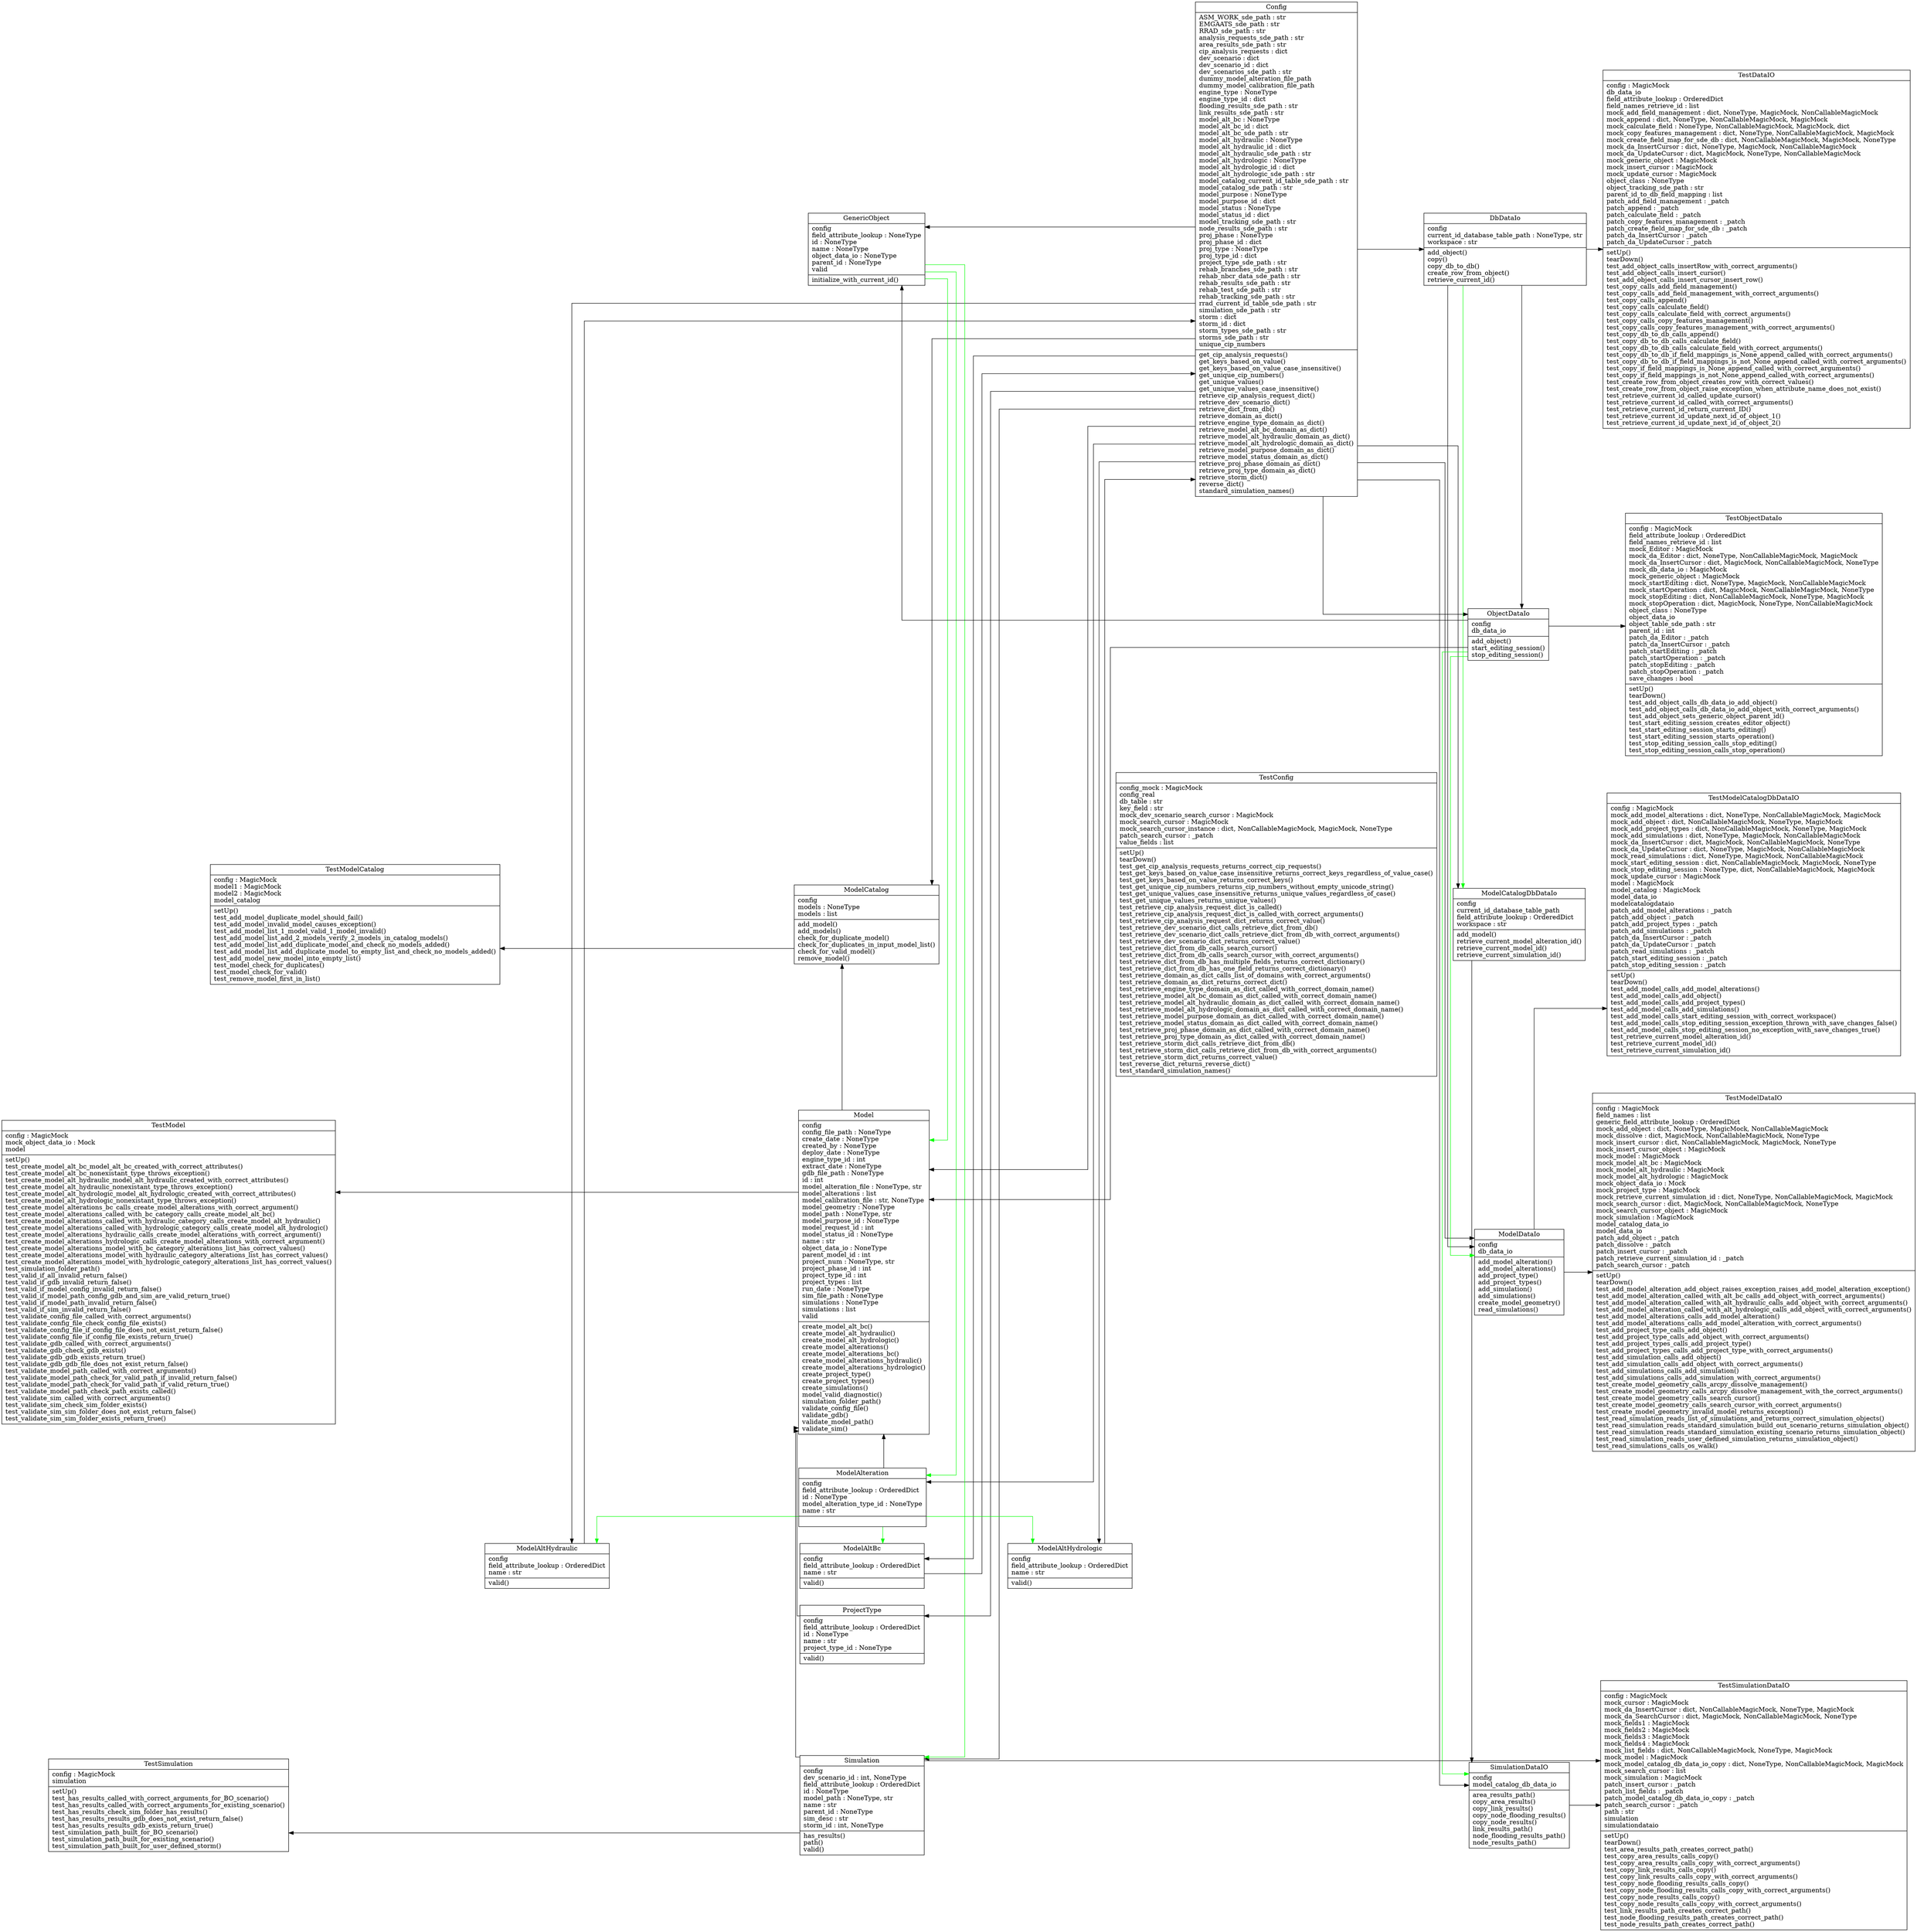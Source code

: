 digraph "classes" {
charset="utf-8"
nodesep=0.5;
rankdir="TB";
edge [ constraint=False ];
splines="ortho";
"Config" [label="{Config|ASM_WORK_sde_path : str\lEMGAATS_sde_path : str\lRRAD_sde_path : str\lanalysis_requests_sde_path : str\larea_results_sde_path : str\lcip_analysis_requests : dict\ldev_scenario : dict\ldev_scenario_id : dict\ldev_scenarios_sde_path : str\ldummy_model_alteration_file_path\ldummy_model_calibration_file_path\lengine_type : NoneType\lengine_type_id : dict\lflooding_results_sde_path : str\llink_results_sde_path : str\lmodel_alt_bc : NoneType\lmodel_alt_bc_id : dict\lmodel_alt_bc_sde_path : str\lmodel_alt_hydraulic : NoneType\lmodel_alt_hydraulic_id : dict\lmodel_alt_hydraulic_sde_path : str\lmodel_alt_hydrologic : NoneType\lmodel_alt_hydrologic_id : dict\lmodel_alt_hydrologic_sde_path : str\lmodel_catalog_current_id_table_sde_path : str\lmodel_catalog_sde_path : str\lmodel_purpose : NoneType\lmodel_purpose_id : dict\lmodel_status : NoneType\lmodel_status_id : dict\lmodel_tracking_sde_path : str\lnode_results_sde_path : str\lproj_phase : NoneType\lproj_phase_id : dict\lproj_type : NoneType\lproj_type_id : dict\lproject_type_sde_path : str\lrehab_branches_sde_path : str\lrehab_nbcr_data_sde_path : str\lrehab_results_sde_path : str\lrehab_test_sde_path : str\lrehab_tracking_sde_path : str\lrrad_current_id_table_sde_path : str\lsimulation_sde_path : str\lstorm : dict\lstorm_id : dict\lstorm_types_sde_path : str\lstorms_sde_path : str\lunique_cip_numbers\l|get_cip_analysis_requests()\lget_keys_based_on_value()\lget_keys_based_on_value_case_insensitive()\lget_unique_cip_numbers()\lget_unique_values()\lget_unique_values_case_insensitive()\lretrieve_cip_analysis_request_dict()\lretrieve_dev_scenario_dict()\lretrieve_dict_from_db()\lretrieve_domain_as_dict()\lretrieve_engine_type_domain_as_dict()\lretrieve_model_alt_bc_domain_as_dict()\lretrieve_model_alt_hydraulic_domain_as_dict()\lretrieve_model_alt_hydrologic_domain_as_dict()\lretrieve_model_purpose_domain_as_dict()\lretrieve_model_status_domain_as_dict()\lretrieve_proj_phase_domain_as_dict()\lretrieve_proj_type_domain_as_dict()\lretrieve_storm_dict()\lreverse_dict()\lstandard_simulation_names()\l}", shape="record"];
"DbDataIo" [label="{DbDataIo|config\lcurrent_id_database_table_path : NoneType, str\lworkspace : str\l|add_object()\lcopy()\lcopy_db_to_db()\lcreate_row_from_object()\lretrieve_current_id()\l}", shape="record"];
"GenericObject" [label="{GenericObject|config\lfield_attribute_lookup : NoneType\lid : NoneType\lname : NoneType\lobject_data_io : NoneType\lparent_id : NoneType\lvalid\l|initialize_with_current_id()\l}", shape="record"];
"Model" [label="{Model|config\lconfig_file_path : NoneType\lcreate_date : NoneType\lcreated_by : NoneType\ldeploy_date : NoneType\lengine_type_id : int\lextract_date : NoneType\lgdb_file_path : NoneType\lid : int\lmodel_alteration_file : NoneType, str\lmodel_alterations : list\lmodel_calibration_file : str, NoneType\lmodel_geometry : NoneType\lmodel_path : NoneType, str\lmodel_purpose_id : NoneType\lmodel_request_id : int\lmodel_status_id : NoneType\lname : str\lobject_data_io : NoneType\lparent_model_id : int\lproject_num : NoneType, str\lproject_phase_id : int\lproject_type_id : int\lproject_types : list\lrun_date : NoneType\lsim_file_path : NoneType\lsimulations : NoneType\lsimulations : list\lvalid\l|create_model_alt_bc()\lcreate_model_alt_hydraulic()\lcreate_model_alt_hydrologic()\lcreate_model_alterations()\lcreate_model_alterations_bc()\lcreate_model_alterations_hydraulic()\lcreate_model_alterations_hydrologic()\lcreate_project_type()\lcreate_project_types()\lcreate_simulations()\lmodel_valid_diagnostic()\lsimulation_folder_path()\lvalidate_config_file()\lvalidate_gdb()\lvalidate_model_path()\lvalidate_sim()\l}", shape="record"];
"ModelAltBc" [label="{ModelAltBc|config\lfield_attribute_lookup : OrderedDict\lname : str\l|valid()\l}", shape="record"];
"ModelAltHydraulic" [label="{ModelAltHydraulic|config\lfield_attribute_lookup : OrderedDict\lname : str\l|valid()\l}", shape="record"];
"ModelAltHydrologic" [label="{ModelAltHydrologic|config\lfield_attribute_lookup : OrderedDict\lname : str\l|valid()\l}", shape="record"];
"ModelAlteration" [label="{ModelAlteration|config\lfield_attribute_lookup : OrderedDict\lid : NoneType\lmodel_alteration_type_id : NoneType\lname : str\l|}", shape="record"];
"ModelCatalog" [label="{ModelCatalog|config\lmodels : NoneType\lmodels : list\l|add_model()\ladd_models()\lcheck_for_duplicate_model()\lcheck_for_duplicates_in_input_model_list()\lcheck_for_valid_model()\lremove_model()\l}", shape="record"];
"ModelCatalogDbDataIo" [label="{ModelCatalogDbDataIo|config\lcurrent_id_database_table_path\lfield_attribute_lookup : OrderedDict\lworkspace : str\l|add_model()\lretrieve_current_model_alteration_id()\lretrieve_current_model_id()\lretrieve_current_simulation_id()\l}", shape="record"];
"ModelDataIo" [label="{ModelDataIo|config\ldb_data_io\l|add_model_alteration()\ladd_model_alterations()\ladd_project_type()\ladd_project_types()\ladd_simulation()\ladd_simulations()\lcreate_model_geometry()\lread_simulations()\l}", shape="record"];
"ObjectDataIo" [label="{ObjectDataIo|config\ldb_data_io\l|add_object()\lstart_editing_session()\lstop_editing_session()\l}", shape="record"];
"ProjectType" [label="{ProjectType|config\lfield_attribute_lookup : OrderedDict\lid : NoneType\lname : str\lproject_type_id : NoneType\l|valid()\l}", shape="record"];
"Simulation" [label="{Simulation|config\ldev_scenario_id : int, NoneType\lfield_attribute_lookup : OrderedDict\lid : NoneType\lmodel_path : NoneType, str\lname : str\lparent_id : NoneType\lsim_desc : str\lstorm_id : int, NoneType\l|has_results()\lpath()\lvalid()\l}", shape="record"];
"SimulationDataIO" [label="{SimulationDataIO|config\lmodel_catalog_db_data_io\l|area_results_path()\lcopy_area_results()\lcopy_link_results()\lcopy_node_flooding_results()\lcopy_node_results()\llink_results_path()\lnode_flooding_results_path()\lnode_results_path()\l}", shape="record"];
"TestConfig" [label="{TestConfig|config_mock : MagicMock\lconfig_real\ldb_table : str\lkey_field : str\lmock_dev_scenario_search_cursor : MagicMock\lmock_search_cursor : MagicMock\lmock_search_cursor_instance : dict, NonCallableMagicMock, MagicMock, NoneType\lpatch_search_cursor : _patch\lvalue_fields : list\l|setUp()\ltearDown()\ltest_get_cip_analysis_requests_returns_correct_cip_requests()\ltest_get_keys_based_on_value_case_insensitive_returns_correct_keys_regardless_of_value_case()\ltest_get_keys_based_on_value_returns_correct_keys()\ltest_get_unique_cip_numbers_returns_cip_numbers_without_empty_unicode_string()\ltest_get_unique_values_case_insensitive_returns_unique_values_regardless_of_case()\ltest_get_unique_values_returns_unique_values()\ltest_retrieve_cip_analysis_request_dict_is_called()\ltest_retrieve_cip_analysis_request_dict_is_called_with_correct_arguments()\ltest_retrieve_cip_analysis_request_dict_returns_correct_value()\ltest_retrieve_dev_scenario_dict_calls_retrieve_dict_from_db()\ltest_retrieve_dev_scenario_dict_calls_retrieve_dict_from_db_with_correct_arguments()\ltest_retrieve_dev_scenario_dict_returns_correct_value()\ltest_retrieve_dict_from_db_calls_search_cursor()\ltest_retrieve_dict_from_db_calls_search_cursor_with_correct_arguments()\ltest_retrieve_dict_from_db_has_multiple_fields_returns_correct_dictionary()\ltest_retrieve_dict_from_db_has_one_field_returns_correct_dictionary()\ltest_retrieve_domain_as_dict_calls_list_of_domains_with_correct_arguments()\ltest_retrieve_domain_as_dict_returns_correct_dict()\ltest_retrieve_engine_type_domain_as_dict_called_with_correct_domain_name()\ltest_retrieve_model_alt_bc_domain_as_dict_called_with_correct_domain_name()\ltest_retrieve_model_alt_hydraulic_domain_as_dict_called_with_correct_domain_name()\ltest_retrieve_model_alt_hydrologic_domain_as_dict_called_with_correct_domain_name()\ltest_retrieve_model_purpose_domain_as_dict_called_with_correct_domain_name()\ltest_retrieve_model_status_domain_as_dict_called_with_correct_domain_name()\ltest_retrieve_proj_phase_domain_as_dict_called_with_correct_domain_name()\ltest_retrieve_proj_type_domain_as_dict_called_with_correct_domain_name()\ltest_retrieve_storm_dict_calls_retrieve_dict_from_db()\ltest_retrieve_storm_dict_calls_retrieve_dict_from_db_with_correct_arguments()\ltest_retrieve_storm_dict_returns_correct_value()\ltest_reverse_dict_returns_reverse_dict()\ltest_standard_simulation_names()\l}", shape="record"];
"TestDataIO" [label="{TestDataIO|config : MagicMock\ldb_data_io\lfield_attribute_lookup : OrderedDict\lfield_names_retrieve_id : list\lmock_add_field_management : dict, NoneType, MagicMock, NonCallableMagicMock\lmock_append : dict, NoneType, NonCallableMagicMock, MagicMock\lmock_calculate_field : NoneType, NonCallableMagicMock, MagicMock, dict\lmock_copy_features_management : dict, NoneType, NonCallableMagicMock, MagicMock\lmock_create_field_map_for_sde_db : dict, NonCallableMagicMock, MagicMock, NoneType\lmock_da_InsertCursor : dict, NoneType, MagicMock, NonCallableMagicMock\lmock_da_UpdateCursor : dict, MagicMock, NoneType, NonCallableMagicMock\lmock_generic_object : MagicMock\lmock_insert_cursor : MagicMock\lmock_update_cursor : MagicMock\lobject_class : NoneType\lobject_tracking_sde_path : str\lparent_id_to_db_field_mapping : list\lpatch_add_field_management : _patch\lpatch_append : _patch\lpatch_calculate_field : _patch\lpatch_copy_features_management : _patch\lpatch_create_field_map_for_sde_db : _patch\lpatch_da_InsertCursor : _patch\lpatch_da_UpdateCursor : _patch\l|setUp()\ltearDown()\ltest_add_object_calls_insertRow_with_correct_arguments()\ltest_add_object_calls_insert_cursor()\ltest_add_object_calls_insert_cursor_insert_row()\ltest_copy_calls_add_field_management()\ltest_copy_calls_add_field_management_with_correct_arguments()\ltest_copy_calls_append()\ltest_copy_calls_calculate_field()\ltest_copy_calls_calculate_field_with_correct_arguments()\ltest_copy_calls_copy_features_management()\ltest_copy_calls_copy_features_management_with_correct_arguments()\ltest_copy_db_to_db_calls_append()\ltest_copy_db_to_db_calls_calculate_field()\ltest_copy_db_to_db_calls_calculate_field_with_correct_arguments()\ltest_copy_db_to_db_if_field_mappings_is_None_append_called_with_correct_arguments()\ltest_copy_db_to_db_if_field_mappings_is_not_None_append_called_with_correct_arguments()\ltest_copy_if_field_mappings_is_None_append_called_with_correct_arguments()\ltest_copy_if_field_mappings_is_not_None_append_called_with_correct_arguments()\ltest_create_row_from_object_creates_row_with_correct_values()\ltest_create_row_from_object_raise_exception_when_attribute_name_does_not_exist()\ltest_retrieve_current_id_called_update_cursor()\ltest_retrieve_current_id_called_with_correct_arguments()\ltest_retrieve_current_id_return_current_ID()\ltest_retrieve_current_id_update_next_id_of_object_1()\ltest_retrieve_current_id_update_next_id_of_object_2()\l}", shape="record"];
"TestModel" [label="{TestModel|config : MagicMock\lmock_object_data_io : Mock\lmodel\l|setUp()\ltest_create_model_alt_bc_model_alt_bc_created_with_correct_attributes()\ltest_create_model_alt_bc_nonexistant_type_throws_exception()\ltest_create_model_alt_hydraulic_model_alt_hydraulic_created_with_correct_attributes()\ltest_create_model_alt_hydraulic_nonexistant_type_throws_exception()\ltest_create_model_alt_hydrologic_model_alt_hydrologic_created_with_correct_attributes()\ltest_create_model_alt_hydrologic_nonexistant_type_throws_exception()\ltest_create_model_alterations_bc_calls_create_model_alterations_with_correct_argument()\ltest_create_model_alterations_called_with_bc_category_calls_create_model_alt_bc()\ltest_create_model_alterations_called_with_hydraulic_category_calls_create_model_alt_hydraulic()\ltest_create_model_alterations_called_with_hydrologic_category_calls_create_model_alt_hydrologic()\ltest_create_model_alterations_hydraulic_calls_create_model_alterations_with_correct_argument()\ltest_create_model_alterations_hydrologic_calls_create_model_alterations_with_correct_argument()\ltest_create_model_alterations_model_with_bc_category_alterations_list_has_correct_values()\ltest_create_model_alterations_model_with_hydraulic_category_alterations_list_has_correct_values()\ltest_create_model_alterations_model_with_hydrologic_category_alterations_list_has_correct_values()\ltest_simulation_folder_path()\ltest_valid_if_all_invalid_return_false()\ltest_valid_if_gdb_invalid_return_false()\ltest_valid_if_model_config_invalid_return_false()\ltest_valid_if_model_path_config_gdb_and_sim_are_valid_return_true()\ltest_valid_if_model_path_invalid_return_false()\ltest_valid_if_sim_invalid_return_false()\ltest_validate_config_file_called_with_correct_arguments()\ltest_validate_config_file_check_config_file_exists()\ltest_validate_config_file_if_config_file_does_not_exist_return_false()\ltest_validate_config_file_if_config_file_exists_return_true()\ltest_validate_gdb_called_with_correct_arguments()\ltest_validate_gdb_check_gdb_exists()\ltest_validate_gdb_gdb_exists_return_true()\ltest_validate_gdb_gdb_file_does_not_exist_return_false()\ltest_validate_model_path_called_with_correct_arguments()\ltest_validate_model_path_check_for_valid_path_if_invalid_return_false()\ltest_validate_model_path_check_for_valid_path_if_valid_return_true()\ltest_validate_model_path_check_path_exists_called()\ltest_validate_sim_called_with_correct_arguments()\ltest_validate_sim_check_sim_folder_exists()\ltest_validate_sim_sim_folder_does_not_exist_return_false()\ltest_validate_sim_sim_folder_exists_return_true()\l}", shape="record"];
"TestModelCatalog" [label="{TestModelCatalog|config : MagicMock\lmodel1 : MagicMock\lmodel2 : MagicMock\lmodel_catalog\l|setUp()\ltest_add_model_duplicate_model_should_fail()\ltest_add_model_invalid_model_causes_exception()\ltest_add_model_list_1_model_valid_1_model_invalid()\ltest_add_model_list_add_2_models_verify_2_models_in_catalog_models()\ltest_add_model_list_add_duplicate_model_and_check_no_models_added()\ltest_add_model_list_add_duplicate_model_to_empty_list_and_check_no_models_added()\ltest_add_model_new_model_into_empty_list()\ltest_model_check_for_duplicates()\ltest_model_check_for_valid()\ltest_remove_model_first_in_list()\l}", shape="record"];
"TestModelCatalogDbDataIO" [label="{TestModelCatalogDbDataIO|config : MagicMock\lmock_add_model_alterations : dict, NoneType, NonCallableMagicMock, MagicMock\lmock_add_object : dict, NonCallableMagicMock, NoneType, MagicMock\lmock_add_project_types : dict, NonCallableMagicMock, NoneType, MagicMock\lmock_add_simulations : dict, NoneType, MagicMock, NonCallableMagicMock\lmock_da_InsertCursor : dict, MagicMock, NonCallableMagicMock, NoneType\lmock_da_UpdateCursor : dict, NoneType, MagicMock, NonCallableMagicMock\lmock_read_simulations : dict, NoneType, MagicMock, NonCallableMagicMock\lmock_start_editing_session : dict, NonCallableMagicMock, MagicMock, NoneType\lmock_stop_editing_session : NoneType, dict, NonCallableMagicMock, MagicMock\lmock_update_cursor : MagicMock\lmodel : MagicMock\lmodel_catalog : MagicMock\lmodel_data_io\lmodelcatalogdataio\lpatch_add_model_alterations : _patch\lpatch_add_object : _patch\lpatch_add_project_types : _patch\lpatch_add_simulations : _patch\lpatch_da_InsertCursor : _patch\lpatch_da_UpdateCursor : _patch\lpatch_read_simulations : _patch\lpatch_start_editing_session : _patch\lpatch_stop_editing_session : _patch\l|setUp()\ltearDown()\ltest_add_model_calls_add_model_alterations()\ltest_add_model_calls_add_object()\ltest_add_model_calls_add_project_types()\ltest_add_model_calls_add_simulations()\ltest_add_model_calls_start_editing_session_with_correct_workspace()\ltest_add_model_calls_stop_editing_session_exception_thrown_with_save_changes_false()\ltest_add_model_calls_stop_editing_session_no_exception_with_save_changes_true()\ltest_retrieve_current_model_alteration_id()\ltest_retrieve_current_model_id()\ltest_retrieve_current_simulation_id()\l}", shape="record"];
"TestModelDataIO" [label="{TestModelDataIO|config : MagicMock\lfield_names : list\lgeneric_field_attribute_lookup : OrderedDict\lmock_add_object : dict, NoneType, MagicMock, NonCallableMagicMock\lmock_dissolve : dict, MagicMock, NonCallableMagicMock, NoneType\lmock_insert_cursor : dict, NonCallableMagicMock, MagicMock, NoneType\lmock_insert_cursor_object : MagicMock\lmock_model : MagicMock\lmock_model_alt_bc : MagicMock\lmock_model_alt_hydraulic : MagicMock\lmock_model_alt_hydrologic : MagicMock\lmock_object_data_io : Mock\lmock_project_type : MagicMock\lmock_retrieve_current_simulation_id : dict, NoneType, NonCallableMagicMock, MagicMock\lmock_search_cursor : dict, MagicMock, NonCallableMagicMock, NoneType\lmock_search_cursor_object : MagicMock\lmock_simulation : MagicMock\lmodel_catalog_data_io\lmodel_data_io\lpatch_add_object : _patch\lpatch_dissolve : _patch\lpatch_insert_cursor : _patch\lpatch_retrieve_current_simulation_id : _patch\lpatch_search_cursor : _patch\l|setUp()\ltearDown()\ltest_add_model_alteration_add_object_raises_exception_raises_add_model_alteration_exception()\ltest_add_model_alteration_called_with_alt_bc_calls_add_object_with_correct_arguments()\ltest_add_model_alteration_called_with_alt_hydraulic_calls_add_object_with_correct_arguments()\ltest_add_model_alteration_called_with_alt_hydrologic_calls_add_object_with_correct_arguments()\ltest_add_model_alterations_calls_add_model_alteration()\ltest_add_model_alterations_calls_add_model_alteration_with_correct_arguments()\ltest_add_project_type_calls_add_object()\ltest_add_project_type_calls_add_object_with_correct_arguments()\ltest_add_project_types_calls_add_project_type()\ltest_add_project_types_calls_add_project_type_with_correct_arguments()\ltest_add_simulation_calls_add_object()\ltest_add_simulation_calls_add_object_with_correct_arguments()\ltest_add_simulations_calls_add_simulation()\ltest_add_simulations_calls_add_simulation_with_correct_arguments()\ltest_create_model_geometry_calls_arcpy_dissolve_management()\ltest_create_model_geometry_calls_arcpy_dissolve_management_with_the_correct_arguments()\ltest_create_model_geometry_calls_search_cursor()\ltest_create_model_geometry_calls_search_cursor_with_correct_arguments()\ltest_create_model_geometry_invalid_model_returns_exception()\ltest_read_simulation_reads_list_of_simulations_and_returns_correct_simulation_objects()\ltest_read_simulation_reads_standard_simulation_build_out_scenario_returns_simulation_object()\ltest_read_simulation_reads_standard_simulation_existing_scenario_returns_simulation_object()\ltest_read_simulation_reads_user_defined_simulation_returns_simulation_object()\ltest_read_simulations_calls_os_walk()\l}", shape="record"];
"TestObjectDataIo" [label="{TestObjectDataIo|config : MagicMock\lfield_attribute_lookup : OrderedDict\lfield_names_retrieve_id : list\lmock_Editor : MagicMock\lmock_da_Editor : dict, NoneType, NonCallableMagicMock, MagicMock\lmock_da_InsertCursor : dict, MagicMock, NonCallableMagicMock, NoneType\lmock_db_data_io : MagicMock\lmock_generic_object : MagicMock\lmock_startEditing : dict, NoneType, MagicMock, NonCallableMagicMock\lmock_startOperation : dict, MagicMock, NonCallableMagicMock, NoneType\lmock_stopEditing : dict, NonCallableMagicMock, NoneType, MagicMock\lmock_stopOperation : dict, MagicMock, NoneType, NonCallableMagicMock\lobject_class : NoneType\lobject_data_io\lobject_table_sde_path : str\lparent_id : int\lpatch_da_Editor : _patch\lpatch_da_InsertCursor : _patch\lpatch_startEditing : _patch\lpatch_startOperation : _patch\lpatch_stopEditing : _patch\lpatch_stopOperation : _patch\lsave_changes : bool\l|setUp()\ltearDown()\ltest_add_object_calls_db_data_io_add_object()\ltest_add_object_calls_db_data_io_add_object_with_correct_arguments()\ltest_add_object_sets_generic_object_parent_id()\ltest_start_editing_session_creates_editor_object()\ltest_start_editing_session_starts_editing()\ltest_start_editing_session_starts_operation()\ltest_stop_editing_session_calls_stop_editing()\ltest_stop_editing_session_calls_stop_operation()\l}", shape="record"];
"TestSimulation" [label="{TestSimulation|config : MagicMock\lsimulation\l|setUp()\ltest_has_results_called_with_correct_arguments_for_BO_scenario()\ltest_has_results_called_with_correct_arguments_for_existing_scenario()\ltest_has_results_check_sim_folder_has_results()\ltest_has_results_results_gdb_does_not_exist_return_false()\ltest_has_results_results_gdb_exists_return_true()\ltest_simulation_path_built_for_BO_scenario()\ltest_simulation_path_built_for_existing_scenario()\ltest_simulation_path_built_for_user_defined_storm()\l}", shape="record"];
"TestSimulationDataIO" [label="{TestSimulationDataIO|config : MagicMock\lmock_cursor : MagicMock\lmock_da_InsertCursor : dict, NonCallableMagicMock, NoneType, MagicMock\lmock_da_SearchCursor : dict, MagicMock, NonCallableMagicMock, NoneType\lmock_fields1 : MagicMock\lmock_fields2 : MagicMock\lmock_fields3 : MagicMock\lmock_fields4 : MagicMock\lmock_list_fields : dict, NonCallableMagicMock, NoneType, MagicMock\lmock_model : MagicMock\lmock_model_catalog_db_data_io_copy : dict, NoneType, NonCallableMagicMock, MagicMock\lmock_search_cursor : list\lmock_simulation : MagicMock\lpatch_insert_cursor : _patch\lpatch_list_fields : _patch\lpatch_model_catalog_db_data_io_copy : _patch\lpatch_search_cursor : _patch\lpath : str\lsimulation\lsimulationdataio\l|setUp()\ltearDown()\ltest_area_results_path_creates_correct_path()\ltest_copy_area_results_calls_copy()\ltest_copy_area_results_calls_copy_with_correct_arguments()\ltest_copy_link_results_calls_copy()\ltest_copy_link_results_calls_copy_with_correct_arguments()\ltest_copy_node_flooding_results_calls_copy()\ltest_copy_node_flooding_results_calls_copy_with_correct_arguments()\ltest_copy_node_results_calls_copy()\ltest_copy_node_results_calls_copy_with_correct_arguments()\ltest_link_results_path_creates_correct_path()\ltest_node_flooding_results_path_creates_correct_path()\ltest_node_results_path_creates_correct_path()\l}", shape="record"];

"_d0" [label="_d0", shape="record" style=invis];
"_d3" [label="_d3", shape="record" style=invis];
"_d13" [label="_d13", shape="record" style=invis];
"_d19" [label="_d19", shape="record" style=invis];
"_d23" [label="_d23", shape="record" style=invis];
"_d1" [label="_d1", shape="record" style=invis];
"_d4" [label="_d4", shape="record" style=invis];
"_d8" [label="_d8", shape="record" style=invis];
"_d10" [label="_d10", shape="record" style=invis];
"_d14" [label="_d14", shape="record" style=invis];
"_d24" [label="_d24", shape="record" style=invis];
"_d29" [label="_d29", shape="record" style=invis];
"_d5" [label="_d5", shape="record" style=invis];
"_d2" [label="_d2", shape="record" style=invis];
"_d6" [label="_d6", shape="record" style=invis];
"_d9" [label="_d9", shape="record" style=invis];
"_d11" [label="_d11", shape="record" style=invis];
"_d15" [label="_d15", shape="record" style=invis];
"_d25" [label="_d25", shape="record" style=invis];
"_d30" [label="_d30", shape="record" style=invis];
"_d7" [label="_d7", shape="record" style=invis];
"_d12" [label="_d12", shape="record" style=invis];
"_d16" [label="_d16", shape="record" style=invis];
"_d20" [label="_d20", shape="record" style=invis];
"_d26" [label="_d26", shape="record" style=invis];
"_d31" [label="_d31", shape="record" style=invis];
"_d17" [label="_d17", shape="record" style=invis];
"_d21" [label="_d21", shape="record" style=invis];
"_d27" [label="_d27", shape="record" style=invis];
"_d18" [label="_d18", shape="record" style=invis];
"_d22" [label="_d22", shape="record" style=invis];
"_d28" [label="_d28", shape="record" style=invis];

{rank= tb "_d0"->"_d3"->"TestModelCatalog"->"TestModel"->"_d13"->"_d19"->"_d23"->"TestSimulation" [constraint=true style=invis]};
{rank= tb "_d1"->"_d4"->"_d8"->"_d10"->"_d14"->"ModelAltHydraulic"->"_d24"->"_d29" [constraint=true style=invis]};
{rank= tb "GenericObject"->"_d5"->"ModelCatalog"->"Model"->"ModelAlteration"->"ModelAltBc"->"ProjectType"->"Simulation" [constraint=true style=invis]};
{rank= tb "_d2"->"_d6"->"_d9"->"_d11"->"_d15"->"ModelAltHydrologic"->"_d25"->"_d30" [constraint=true style=invis]};
{rank= tb "Config"->"_d7"->"TestConfig"->"_d12"->"_d16"->"_d20"->"_d26"->"_d31" [constraint=true style=invis]};
{rank= tb "DbDataIo"->"ObjectDataIo"->"ModelCatalogDbDataIo"->"ModelDataIo"->"_d17"->"_d21"->"_d27"->"SimulationDataIO" [constraint=true style=invis]};
{rank= tb "TestDataIO"->"TestObjectDataIo"->"TestModelCatalogDbDataIO"->"TestModelDataIO"->"_d18"->"_d22"->"_d28"->"TestSimulationDataIO" [constraint=true style=invis]};
{rank= same _d3->_d4->_d5->_d6->_d7->ObjectDataIo->TestObjectDataIo [constraint=True style=invis]};
"Config"->"GenericObject";
"ObjectDataIo"->"GenericObject";
"ModelAltHydraulic"->"Config";
"ModelAltBc"->"Config";
"ModelAltHydrologic"->"Config";
"Config"->"DbDataIo";
"DbDataIo"->"TestDataIO";
"Config"->"ObjectDataIo";
"DbDataIo"->"ObjectDataIo";
"ObjectDataIo"->"TestObjectDataIo";
"ModelCatalog"->"TestModelCatalog";
"Config"->"ModelCatalog";
"Model"->"ModelCatalog";
"Config"->"ModelCatalogDbDataIo";
"ModelDataIo"->"TestModelCatalogDbDataIO";
"Model"->"TestModel";
"Config"->"Model";
"ObjectDataIo"->"Model";
"ModelAlteration"->"Model";
"ProjectType"->"Model";
"Simulation"->"Model";
"Config"->"ModelDataIo";
"DbDataIo"->"ModelDataIo";
"ModelDataIo"->"TestModelDataIO";
"Config"->"ModelAlteration";
"Config"->"ModelAltHydraulic";
"Config"->"ModelAltBc";
"Config"->"ModelAltHydrologic";
"Config"->"ProjectType";
"Simulation"->"TestSimulation";
"Config"->"Simulation";
"Config"->"SimulationDataIO";
"ModelCatalogDbDataIo"->"SimulationDataIO";
"Simulation"->"TestSimulationDataIO";
"SimulationDataIO"->"TestSimulationDataIO";
"DbDataIo"->"ModelCatalogDbDataIo" [color="green"];
"GenericObject"->"Model" [color="green"];
"ObjectDataIo"->"ModelDataIo" [color="green"];
"GenericObject"->"ModelAlteration" [color="green"];
"ModelAlteration"->"ModelAltHydraulic" [color="green"];
"ModelAlteration"->"ModelAltBc" [color="green"];
"ModelAlteration"->"ModelAltHydrologic" [color="green"];
"GenericObject"->"Simulation" [color="green"];
"ObjectDataIo"->"SimulationDataIO" [color="green"];
}
